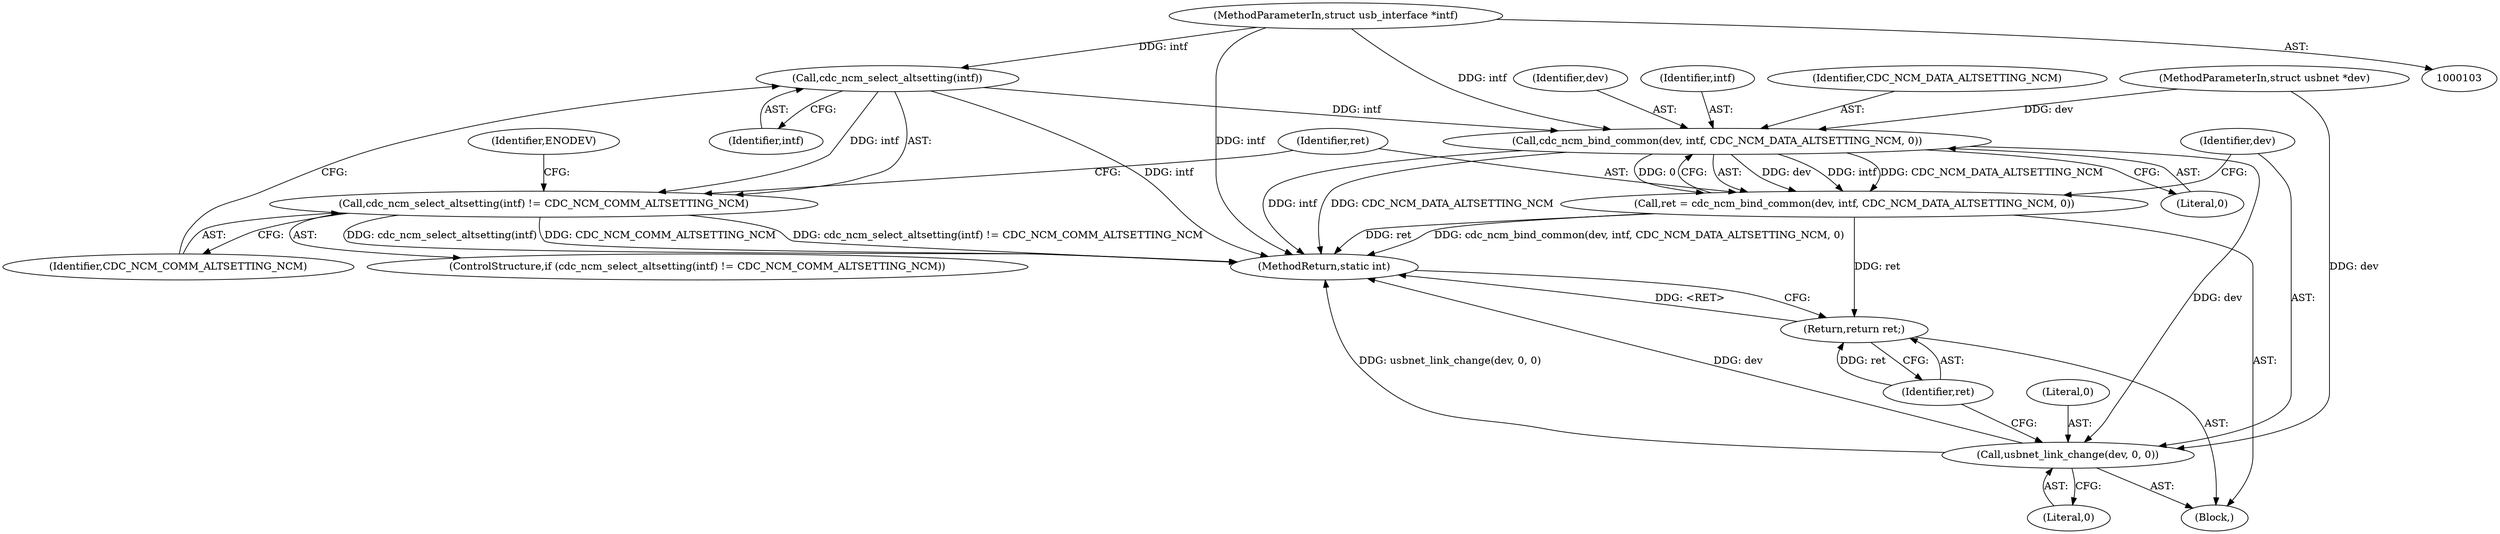 digraph "1_linux_4d06dd537f95683aba3651098ae288b7cbff8274@pointer" {
"1000105" [label="(MethodParameterIn,struct usb_interface *intf)"];
"1000110" [label="(Call,cdc_ncm_select_altsetting(intf))"];
"1000109" [label="(Call,cdc_ncm_select_altsetting(intf) != CDC_NCM_COMM_ALTSETTING_NCM)"];
"1000118" [label="(Call,cdc_ncm_bind_common(dev, intf, CDC_NCM_DATA_ALTSETTING_NCM, 0))"];
"1000116" [label="(Call,ret = cdc_ncm_bind_common(dev, intf, CDC_NCM_DATA_ALTSETTING_NCM, 0))"];
"1000127" [label="(Return,return ret;)"];
"1000123" [label="(Call,usbnet_link_change(dev, 0, 0))"];
"1000128" [label="(Identifier,ret)"];
"1000110" [label="(Call,cdc_ncm_select_altsetting(intf))"];
"1000112" [label="(Identifier,CDC_NCM_COMM_ALTSETTING_NCM)"];
"1000119" [label="(Identifier,dev)"];
"1000117" [label="(Identifier,ret)"];
"1000109" [label="(Call,cdc_ncm_select_altsetting(intf) != CDC_NCM_COMM_ALTSETTING_NCM)"];
"1000122" [label="(Literal,0)"];
"1000120" [label="(Identifier,intf)"];
"1000108" [label="(ControlStructure,if (cdc_ncm_select_altsetting(intf) != CDC_NCM_COMM_ALTSETTING_NCM))"];
"1000125" [label="(Literal,0)"];
"1000104" [label="(MethodParameterIn,struct usbnet *dev)"];
"1000116" [label="(Call,ret = cdc_ncm_bind_common(dev, intf, CDC_NCM_DATA_ALTSETTING_NCM, 0))"];
"1000127" [label="(Return,return ret;)"];
"1000118" [label="(Call,cdc_ncm_bind_common(dev, intf, CDC_NCM_DATA_ALTSETTING_NCM, 0))"];
"1000115" [label="(Identifier,ENODEV)"];
"1000121" [label="(Identifier,CDC_NCM_DATA_ALTSETTING_NCM)"];
"1000106" [label="(Block,)"];
"1000105" [label="(MethodParameterIn,struct usb_interface *intf)"];
"1000123" [label="(Call,usbnet_link_change(dev, 0, 0))"];
"1000124" [label="(Identifier,dev)"];
"1000129" [label="(MethodReturn,static int)"];
"1000126" [label="(Literal,0)"];
"1000111" [label="(Identifier,intf)"];
"1000105" -> "1000103"  [label="AST: "];
"1000105" -> "1000129"  [label="DDG: intf"];
"1000105" -> "1000110"  [label="DDG: intf"];
"1000105" -> "1000118"  [label="DDG: intf"];
"1000110" -> "1000109"  [label="AST: "];
"1000110" -> "1000111"  [label="CFG: "];
"1000111" -> "1000110"  [label="AST: "];
"1000112" -> "1000110"  [label="CFG: "];
"1000110" -> "1000129"  [label="DDG: intf"];
"1000110" -> "1000109"  [label="DDG: intf"];
"1000110" -> "1000118"  [label="DDG: intf"];
"1000109" -> "1000108"  [label="AST: "];
"1000109" -> "1000112"  [label="CFG: "];
"1000112" -> "1000109"  [label="AST: "];
"1000115" -> "1000109"  [label="CFG: "];
"1000117" -> "1000109"  [label="CFG: "];
"1000109" -> "1000129"  [label="DDG: CDC_NCM_COMM_ALTSETTING_NCM"];
"1000109" -> "1000129"  [label="DDG: cdc_ncm_select_altsetting(intf) != CDC_NCM_COMM_ALTSETTING_NCM"];
"1000109" -> "1000129"  [label="DDG: cdc_ncm_select_altsetting(intf)"];
"1000118" -> "1000116"  [label="AST: "];
"1000118" -> "1000122"  [label="CFG: "];
"1000119" -> "1000118"  [label="AST: "];
"1000120" -> "1000118"  [label="AST: "];
"1000121" -> "1000118"  [label="AST: "];
"1000122" -> "1000118"  [label="AST: "];
"1000116" -> "1000118"  [label="CFG: "];
"1000118" -> "1000129"  [label="DDG: CDC_NCM_DATA_ALTSETTING_NCM"];
"1000118" -> "1000129"  [label="DDG: intf"];
"1000118" -> "1000116"  [label="DDG: dev"];
"1000118" -> "1000116"  [label="DDG: intf"];
"1000118" -> "1000116"  [label="DDG: CDC_NCM_DATA_ALTSETTING_NCM"];
"1000118" -> "1000116"  [label="DDG: 0"];
"1000104" -> "1000118"  [label="DDG: dev"];
"1000118" -> "1000123"  [label="DDG: dev"];
"1000116" -> "1000106"  [label="AST: "];
"1000117" -> "1000116"  [label="AST: "];
"1000124" -> "1000116"  [label="CFG: "];
"1000116" -> "1000129"  [label="DDG: ret"];
"1000116" -> "1000129"  [label="DDG: cdc_ncm_bind_common(dev, intf, CDC_NCM_DATA_ALTSETTING_NCM, 0)"];
"1000116" -> "1000127"  [label="DDG: ret"];
"1000127" -> "1000106"  [label="AST: "];
"1000127" -> "1000128"  [label="CFG: "];
"1000128" -> "1000127"  [label="AST: "];
"1000129" -> "1000127"  [label="CFG: "];
"1000127" -> "1000129"  [label="DDG: <RET>"];
"1000128" -> "1000127"  [label="DDG: ret"];
"1000123" -> "1000106"  [label="AST: "];
"1000123" -> "1000126"  [label="CFG: "];
"1000124" -> "1000123"  [label="AST: "];
"1000125" -> "1000123"  [label="AST: "];
"1000126" -> "1000123"  [label="AST: "];
"1000128" -> "1000123"  [label="CFG: "];
"1000123" -> "1000129"  [label="DDG: usbnet_link_change(dev, 0, 0)"];
"1000123" -> "1000129"  [label="DDG: dev"];
"1000104" -> "1000123"  [label="DDG: dev"];
}
